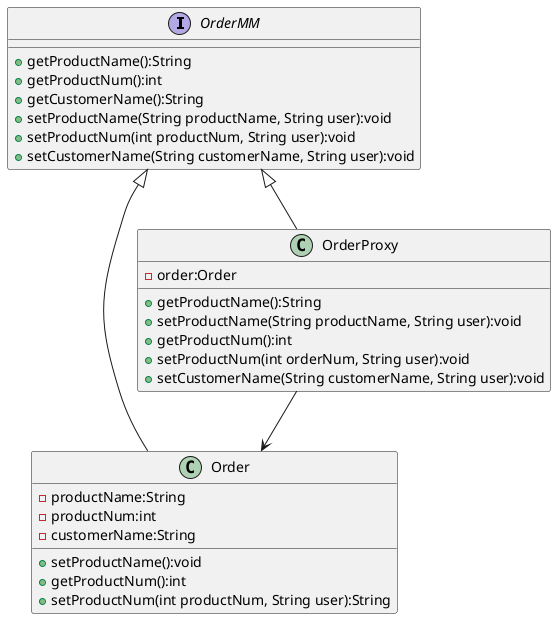 @startuml 2_5_1

interface OrderMM
{
  + getProductName():String
  + getProductNum():int
  + getCustomerName():String
  + setProductName(String productName, String user):void 
  + setProductNum(int productNum, String user):void
  + setCustomerName(String customerName, String user):void
}
class Order
{
  - productName:String
  - productNum:int
  - customerName:String
  + setProductName():void
  + getProductNum():int
  + setProductNum(int productNum, String user):String
}

class OrderProxy
{
  - order:Order
  + getProductName():String
  + setProductName(String productName, String user):void
  + getProductNum():int
  + setProductNum(int orderNum, String user):void
  + setCustomerName(String customerName, String user):void
}
OrderMM <|-- OrderProxy
OrderMM <|-- Order
OrderProxy --> Order

@enduml